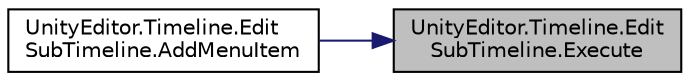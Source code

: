 digraph "UnityEditor.Timeline.EditSubTimeline.Execute"
{
 // LATEX_PDF_SIZE
  edge [fontname="Helvetica",fontsize="10",labelfontname="Helvetica",labelfontsize="10"];
  node [fontname="Helvetica",fontsize="10",shape=record];
  rankdir="RL";
  Node1 [label="UnityEditor.Timeline.Edit\lSubTimeline.Execute",height=0.2,width=0.4,color="black", fillcolor="grey75", style="filled", fontcolor="black",tooltip=" "];
  Node1 -> Node2 [dir="back",color="midnightblue",fontsize="10",style="solid",fontname="Helvetica"];
  Node2 [label="UnityEditor.Timeline.Edit\lSubTimeline.AddMenuItem",height=0.2,width=0.4,color="black", fillcolor="white", style="filled",URL="$class_unity_editor_1_1_timeline_1_1_edit_sub_timeline.html#af398fd9cb32949ff832db5fa8870c819",tooltip=" "];
}

